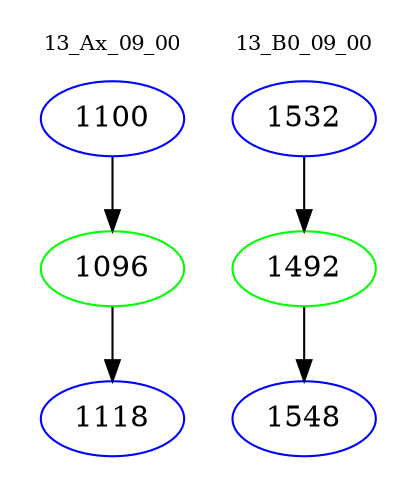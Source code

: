 digraph{
subgraph cluster_0 {
color = white
label = "13_Ax_09_00";
fontsize=10;
T0_1100 [label="1100", color="blue"]
T0_1100 -> T0_1096 [color="black"]
T0_1096 [label="1096", color="green"]
T0_1096 -> T0_1118 [color="black"]
T0_1118 [label="1118", color="blue"]
}
subgraph cluster_1 {
color = white
label = "13_B0_09_00";
fontsize=10;
T1_1532 [label="1532", color="blue"]
T1_1532 -> T1_1492 [color="black"]
T1_1492 [label="1492", color="green"]
T1_1492 -> T1_1548 [color="black"]
T1_1548 [label="1548", color="blue"]
}
}
